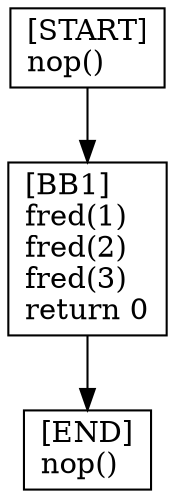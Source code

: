 digraph {
  node [shape=box]
  END [label="[END]\lnop()\l"];
  START [label="[START]\lnop()\l"];
  BB1 [label="[BB1]\lfred(1)\lfred(2)\lfred(3)\lreturn 0\l"];
  BB1 -> END;
  START -> BB1;
}

